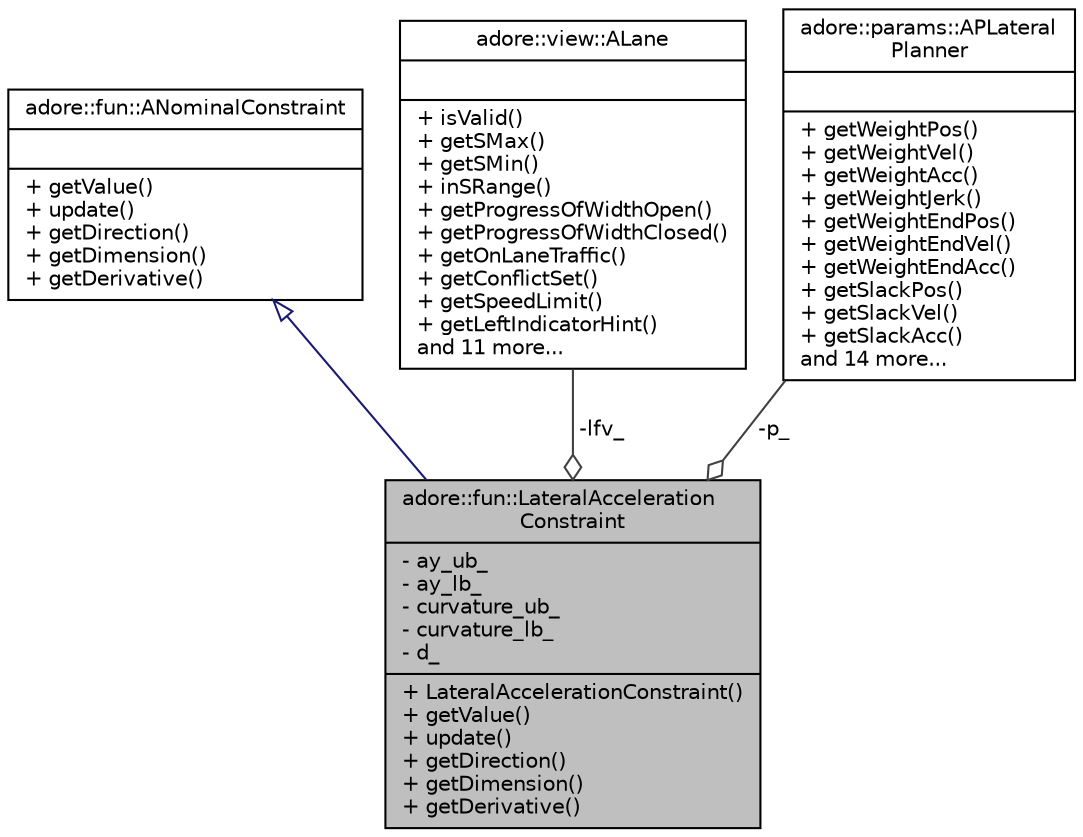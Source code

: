 digraph "adore::fun::LateralAccelerationConstraint"
{
 // LATEX_PDF_SIZE
  edge [fontname="Helvetica",fontsize="10",labelfontname="Helvetica",labelfontsize="10"];
  node [fontname="Helvetica",fontsize="10",shape=record];
  Node1 [label="{adore::fun::LateralAcceleration\lConstraint\n|- ay_ub_\l- ay_lb_\l- curvature_ub_\l- curvature_lb_\l- d_\l|+ LateralAccelerationConstraint()\l+ getValue()\l+ update()\l+ getDirection()\l+ getDimension()\l+ getDerivative()\l}",height=0.2,width=0.4,color="black", fillcolor="grey75", style="filled", fontcolor="black",tooltip=" "];
  Node2 -> Node1 [dir="back",color="midnightblue",fontsize="10",style="solid",arrowtail="onormal",fontname="Helvetica"];
  Node2 [label="{adore::fun::ANominalConstraint\n||+ getValue()\l+ update()\l+ getDirection()\l+ getDimension()\l+ getDerivative()\l}",height=0.2,width=0.4,color="black", fillcolor="white", style="filled",URL="$classadore_1_1fun_1_1ANominalConstraint.html",tooltip=" "];
  Node3 -> Node1 [color="grey25",fontsize="10",style="solid",label=" -lfv_" ,arrowhead="odiamond",fontname="Helvetica"];
  Node3 [label="{adore::view::ALane\n||+ isValid()\l+ getSMax()\l+ getSMin()\l+ inSRange()\l+ getProgressOfWidthOpen()\l+ getProgressOfWidthClosed()\l+ getOnLaneTraffic()\l+ getConflictSet()\l+ getSpeedLimit()\l+ getLeftIndicatorHint()\land 11 more...\l}",height=0.2,width=0.4,color="black", fillcolor="white", style="filled",URL="$classadore_1_1view_1_1ALane.html",tooltip=" "];
  Node4 -> Node1 [color="grey25",fontsize="10",style="solid",label=" -p_" ,arrowhead="odiamond",fontname="Helvetica"];
  Node4 [label="{adore::params::APLateral\lPlanner\n||+ getWeightPos()\l+ getWeightVel()\l+ getWeightAcc()\l+ getWeightJerk()\l+ getWeightEndPos()\l+ getWeightEndVel()\l+ getWeightEndAcc()\l+ getSlackPos()\l+ getSlackVel()\l+ getSlackAcc()\land 14 more...\l}",height=0.2,width=0.4,color="black", fillcolor="white", style="filled",URL="$classadore_1_1params_1_1APLateralPlanner.html",tooltip="abstract class containing parameters related to configuring the lateral planner"];
}
